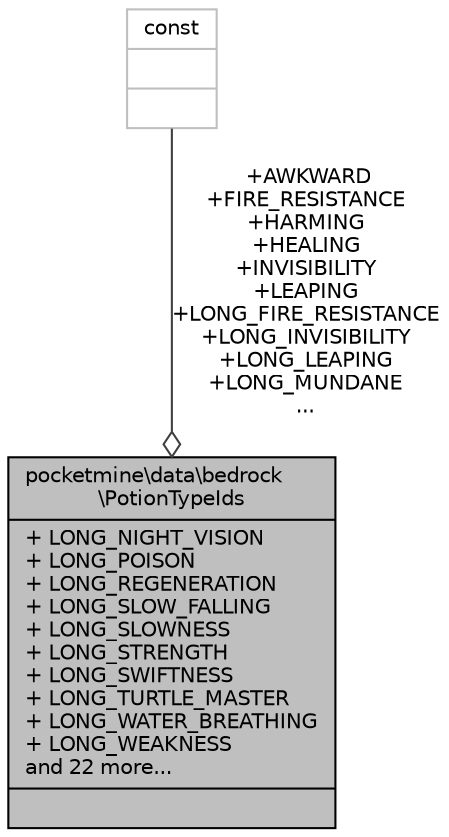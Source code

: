digraph "pocketmine\data\bedrock\PotionTypeIds"
{
 // INTERACTIVE_SVG=YES
 // LATEX_PDF_SIZE
  edge [fontname="Helvetica",fontsize="10",labelfontname="Helvetica",labelfontsize="10"];
  node [fontname="Helvetica",fontsize="10",shape=record];
  Node1 [label="{pocketmine\\data\\bedrock\l\\PotionTypeIds\n|+ LONG_NIGHT_VISION\l+ LONG_POISON\l+ LONG_REGENERATION\l+ LONG_SLOW_FALLING\l+ LONG_SLOWNESS\l+ LONG_STRENGTH\l+ LONG_SWIFTNESS\l+ LONG_TURTLE_MASTER\l+ LONG_WATER_BREATHING\l+ LONG_WEAKNESS\land 22 more...\l|}",height=0.2,width=0.4,color="black", fillcolor="grey75", style="filled", fontcolor="black",tooltip=" "];
  Node2 -> Node1 [color="grey25",fontsize="10",style="solid",label=" +AWKWARD\n+FIRE_RESISTANCE\n+HARMING\n+HEALING\n+INVISIBILITY\n+LEAPING\n+LONG_FIRE_RESISTANCE\n+LONG_INVISIBILITY\n+LONG_LEAPING\n+LONG_MUNDANE\n..." ,arrowhead="odiamond",fontname="Helvetica"];
  Node2 [label="{const\n||}",height=0.2,width=0.4,color="grey75", fillcolor="white", style="filled",tooltip=" "];
}
